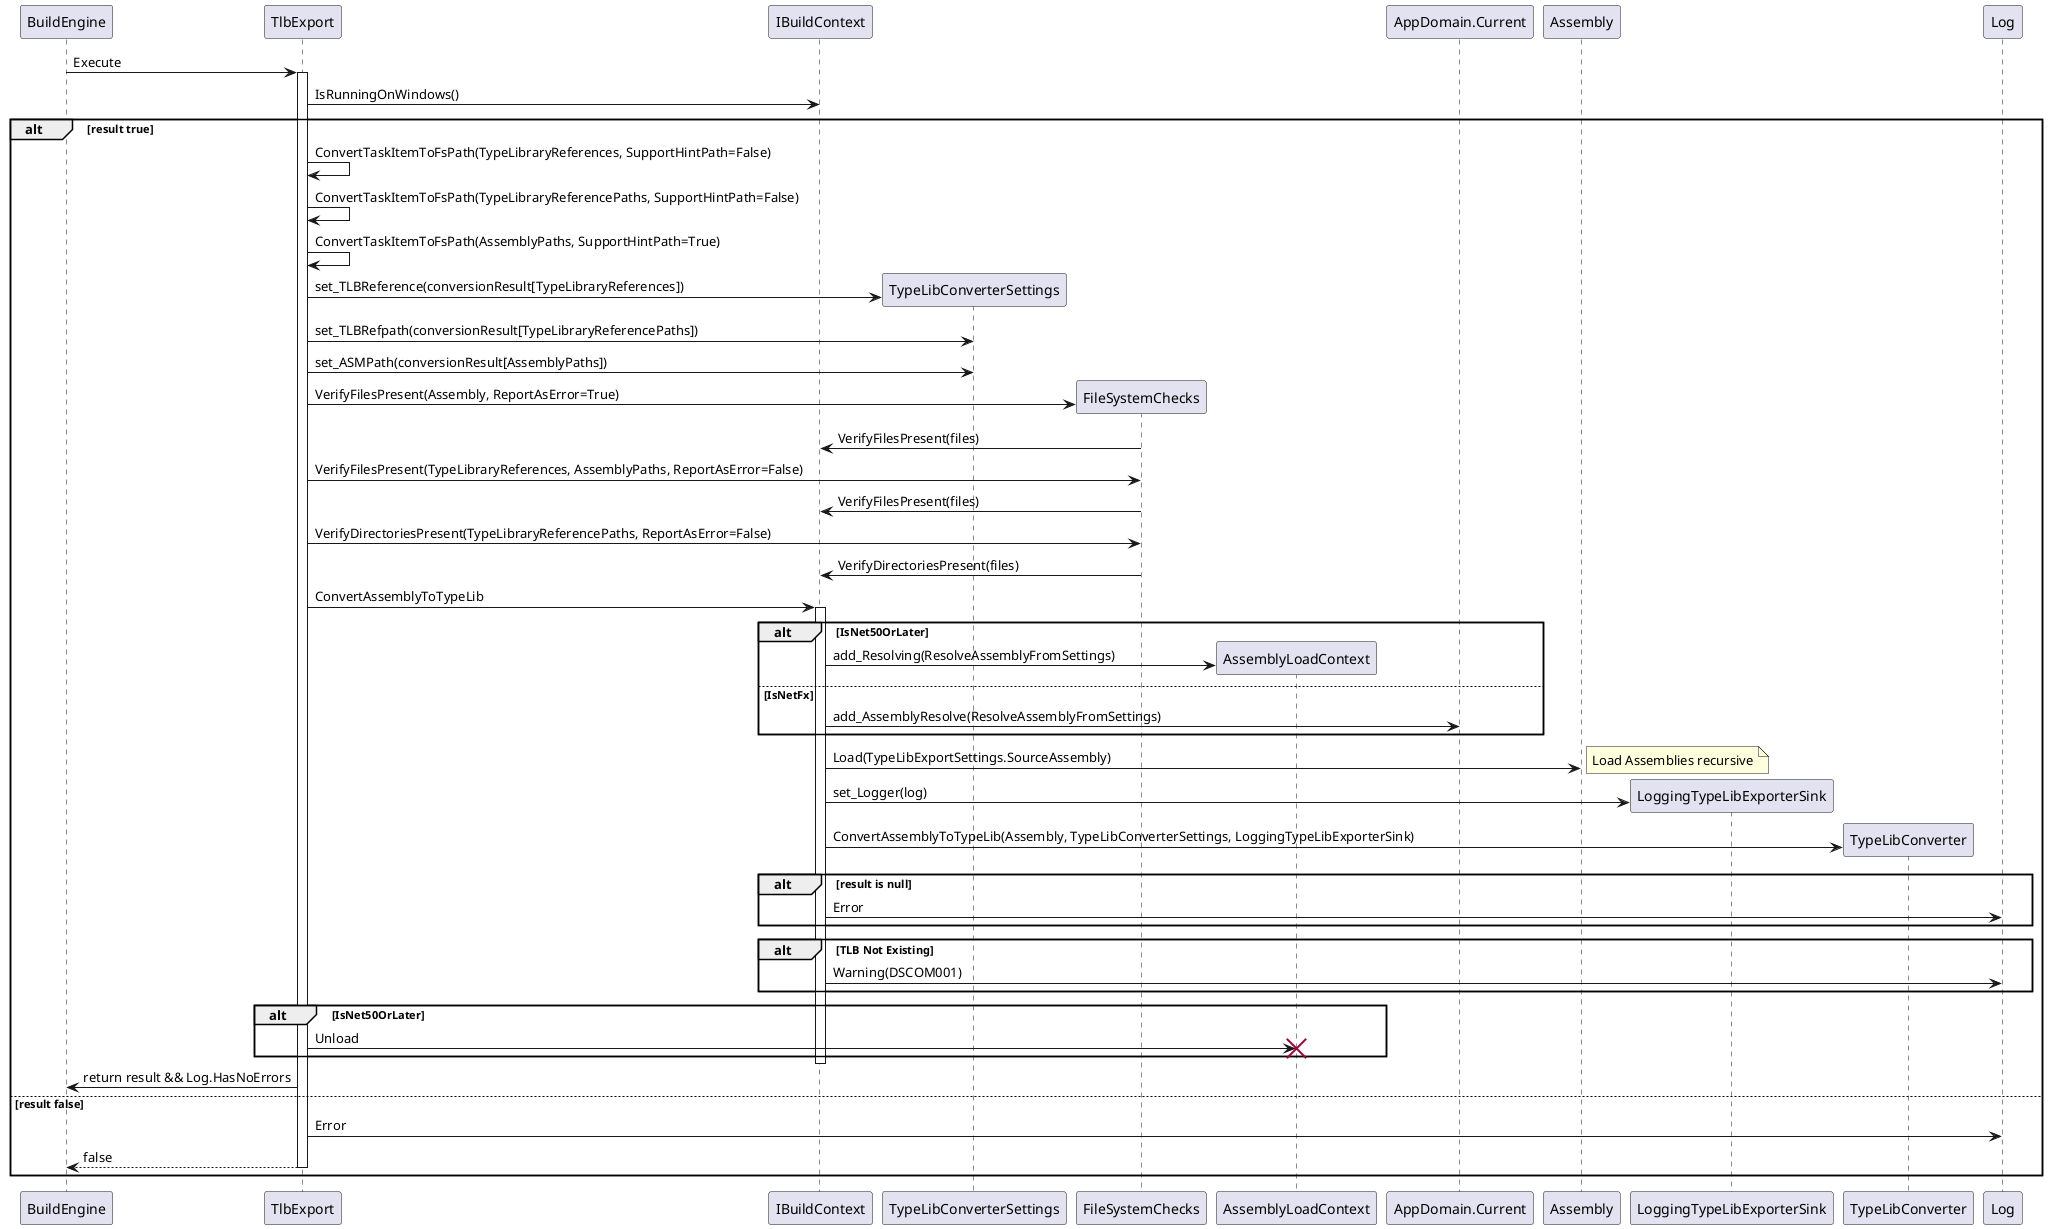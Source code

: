 @startuml "TlbExport"
Participant BuildEngine as MsBuild

MsBuild -> TlbExport: Execute
activate TlbExport

TlbExport -> IBuildContext: IsRunningOnWindows()
alt result true
	TlbExport -> TlbExport: ConvertTaskItemToFsPath(TypeLibraryReferences, SupportHintPath=False)
    TlbExport -> TlbExport: ConvertTaskItemToFsPath(TypeLibraryReferencePaths, SupportHintPath=False)
    TlbExport -> TlbExport: ConvertTaskItemToFsPath(AssemblyPaths, SupportHintPath=True)
    
    create TypeLibConverterSettings
    
    TlbExport -> TypeLibConverterSettings: set_TLBReference(conversionResult[TypeLibraryReferences])
    TlbExport -> TypeLibConverterSettings: set_TLBRefpath(conversionResult[TypeLibraryReferencePaths])
    TlbExport -> TypeLibConverterSettings: set_ASMPath(conversionResult[AssemblyPaths])
    
    create FileSystemChecks
    TlbExport -> FileSystemChecks: VerifyFilesPresent(Assembly, ReportAsError=True)
    FileSystemChecks -> IBuildContext: VerifyFilesPresent(files)
    TlbExport -> FileSystemChecks: VerifyFilesPresent(TypeLibraryReferences, AssemblyPaths, ReportAsError=False)
    FileSystemChecks -> IBuildContext: VerifyFilesPresent(files)
    TlbExport -> FileSystemChecks: VerifyDirectoriesPresent(TypeLibraryReferencePaths, ReportAsError=False)
    FileSystemChecks -> IBuildContext: VerifyDirectoriesPresent(files)
    
    TlbExport -> IBuildContext: ConvertAssemblyToTypeLib
    activate IBuildContext
    alt IsNet50OrLater
    	create AssemblyLoadContext
    	IBuildContext -> AssemblyLoadContext: add_Resolving(ResolveAssemblyFromSettings)
    else IsNetFx
    	IBuildContext -> AppDomain.Current: add_AssemblyResolve(ResolveAssemblyFromSettings)
    end
    
    IBuildContext -> Assembly: Load(TypeLibExportSettings.SourceAssembly)
    note right: Load Assemblies recursive
    
    create LoggingTypeLibExporterSink
    IBuildContext -> LoggingTypeLibExporterSink: set_Logger(log)
    
    create TypeLibConverter
    IBuildContext -> TypeLibConverter: ConvertAssemblyToTypeLib(Assembly, TypeLibConverterSettings, LoggingTypeLibExporterSink)
    alt result is null
    	IBuildContext -> Log: Error
    end
    
    alt TLB Not Existing
    	IBuildContext -> Log: Warning(DSCOM001)
    end
    
    alt IsNet50OrLater
    	TlbExport -> AssemblyLoadContext: Unload
    	destroy AssemblyLoadContext
    end
    deactivate IBuildContext

    TlbExport -> MsBuild: return result && Log.HasNoErrors

else result false
	TlbExport -> Log: Error
    return false
end
@enduml